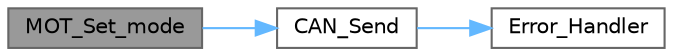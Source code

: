 digraph "MOT_Set_mode"
{
 // LATEX_PDF_SIZE
  bgcolor="transparent";
  edge [fontname=Helvetica,fontsize=10,labelfontname=Helvetica,labelfontsize=10];
  node [fontname=Helvetica,fontsize=10,shape=box,height=0.2,width=0.4];
  rankdir="LR";
  Node1 [id="Node000001",label="MOT_Set_mode",height=0.2,width=0.4,color="gray40", fillcolor="grey60", style="filled", fontcolor="black",tooltip="Sets up the Step motor with parameters."];
  Node1 -> Node2 [id="edge1_Node000001_Node000002",color="steelblue1",style="solid",tooltip=" "];
  Node2 [id="Node000002",label="CAN_Send",height=0.2,width=0.4,color="grey40", fillcolor="white", style="filled",URL="$motor__driver_8c.html#a115d7cd8d6cc2c93d2b3a2db8acc3bb9",tooltip="Sends a CAN message with retry logic."];
  Node2 -> Node3 [id="edge2_Node000002_Node000003",color="steelblue1",style="solid",tooltip=" "];
  Node3 [id="Node000003",label="Error_Handler",height=0.2,width=0.4,color="grey40", fillcolor="white", style="filled",URL="$main_8c.html#a1730ffe1e560465665eb47d9264826f9",tooltip="This function is executed in case of error occurrence."];
}
